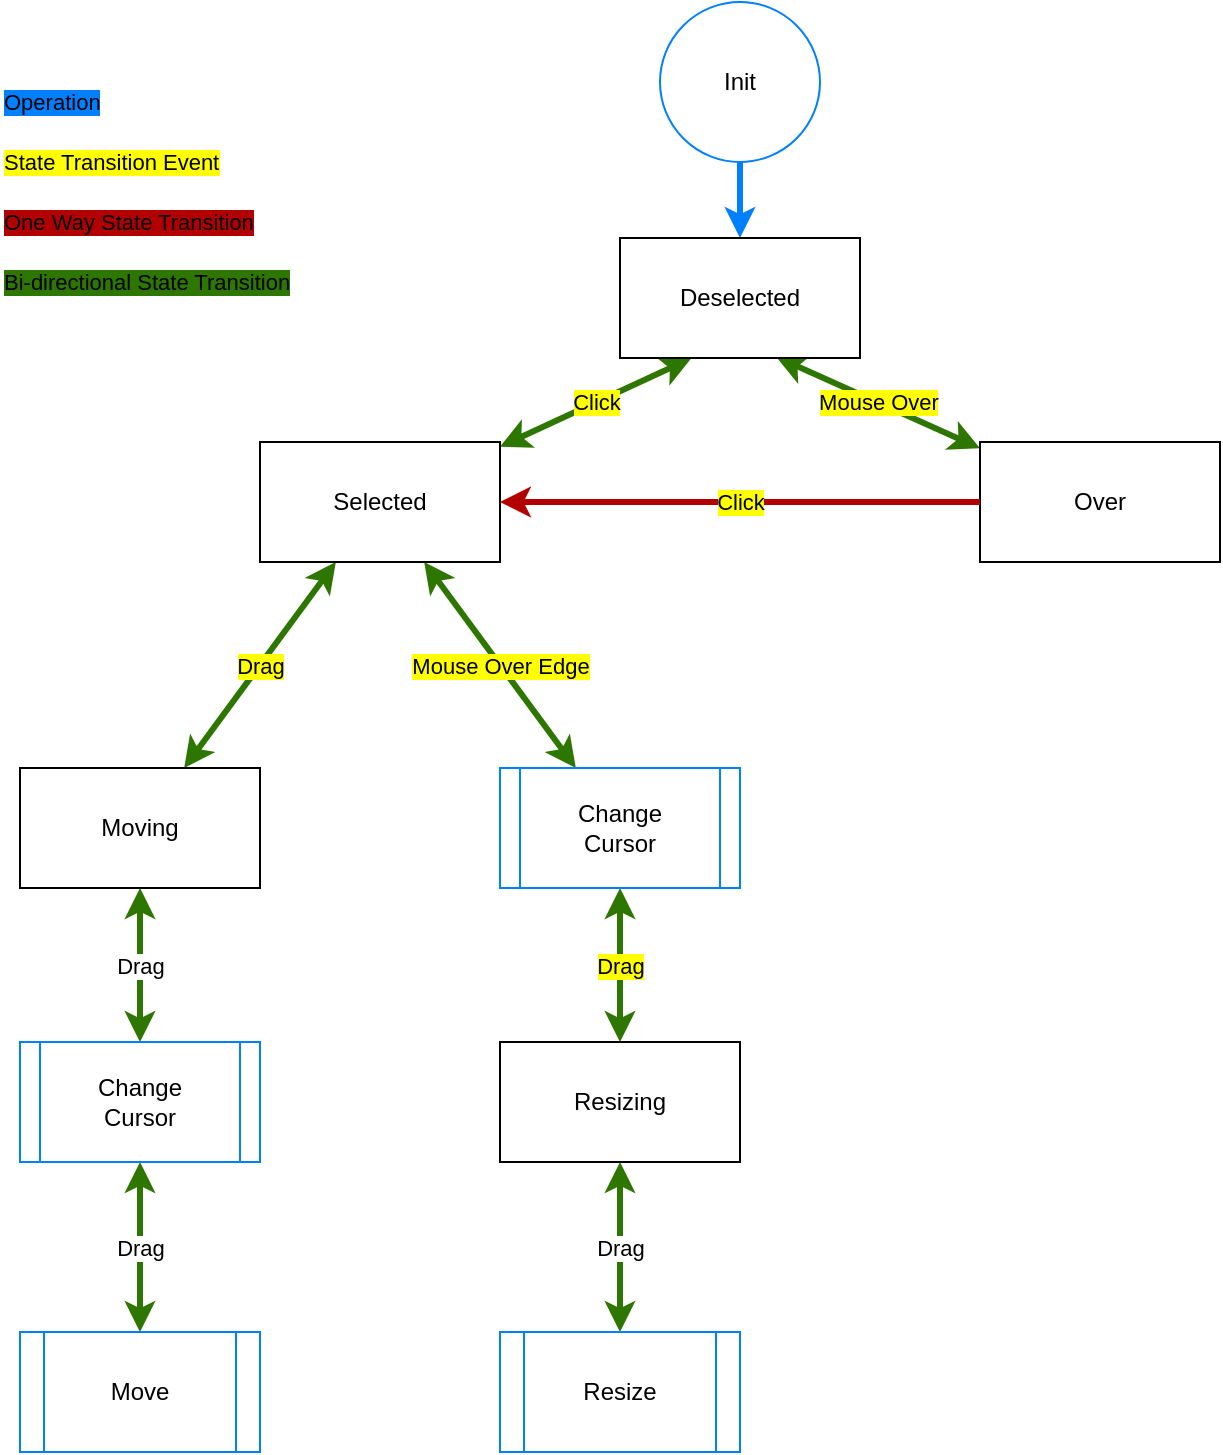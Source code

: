 <mxfile>
    <diagram name="Page-1" id="16KSKgsb6A-caUSwm22u">
        <mxGraphModel dx="666" dy="923" grid="1" gridSize="10" guides="1" tooltips="1" connect="1" arrows="1" fold="1" page="1" pageScale="1" pageWidth="1100" pageHeight="850" math="0" shadow="0">
            <root>
                <mxCell id="0"/>
                <mxCell id="1" parent="0"/>
                <mxCell id="CQLGU1wXUIRpROZoo12C-10" value="Click" style="rounded=0;orthogonalLoop=1;jettySize=auto;html=1;startArrow=classic;startFill=1;exitX=0.297;exitY=1.003;exitDx=0;exitDy=0;exitPerimeter=0;fillColor=#60a917;strokeColor=#2D7600;strokeWidth=3;labelBackgroundColor=#FFFF00;fontColor=#000000;" parent="1" source="CQLGU1wXUIRpROZoo12C-7" target="CQLGU1wXUIRpROZoo12C-9" edge="1">
                    <mxGeometry relative="1" as="geometry"/>
                </mxCell>
                <object label="Mouse Over" hedietLinkedDataV1_path="../../../include/BOUNDING_BOX/BOUNDING_BOX.BAS" hedietLinkedDataV1_start_col_x-num="0" hedietLinkedDataV1_start_line_x-num="168" hedietLinkedDataV1_end_col_x-num="28" hedietLinkedDataV1_end_line_x-num="170" id="CQLGU1wXUIRpROZoo12C-12">
                    <mxCell style="rounded=0;orthogonalLoop=1;jettySize=auto;html=1;startArrow=classic;startFill=1;exitX=0.65;exitY=0.99;exitDx=0;exitDy=0;exitPerimeter=0;fillColor=#60a917;strokeColor=#2D7600;strokeWidth=3;labelBackgroundColor=#FFFF00;fontColor=#000000;" parent="1" source="CQLGU1wXUIRpROZoo12C-7" target="CQLGU1wXUIRpROZoo12C-11" edge="1">
                        <mxGeometry x="0.0" relative="1" as="geometry">
                            <mxPoint x="600" y="251" as="sourcePoint"/>
                            <mxPoint as="offset"/>
                        </mxGeometry>
                    </mxCell>
                </object>
                <mxCell id="CQLGU1wXUIRpROZoo12C-21" value="" style="edgeStyle=orthogonalEdgeStyle;rounded=0;orthogonalLoop=1;jettySize=auto;html=1;startArrow=classic;startFill=1;endArrow=none;endFill=0;fillColor=#1ba1e2;strokeColor=#007FFF;strokeWidth=3;" parent="1" source="CQLGU1wXUIRpROZoo12C-7" target="CQLGU1wXUIRpROZoo12C-20" edge="1">
                    <mxGeometry x="0.1" relative="1" as="geometry">
                        <mxPoint as="offset"/>
                    </mxGeometry>
                </mxCell>
                <object label="Deselected" hedietLinkedDataV1_path="../../../include/BOUNDING_BOX/BOUNDING_BOX.BAS" hedietLinkedDataV1_start_col_x-num="0" hedietLinkedDataV1_start_line_x-num="167" hedietLinkedDataV1_end_col_x-num="14" hedietLinkedDataV1_end_line_x-num="171" id="CQLGU1wXUIRpROZoo12C-7">
                    <mxCell style="rounded=0;whiteSpace=wrap;html=1;" parent="1" vertex="1">
                        <mxGeometry x="510" y="188" width="120" height="60" as="geometry"/>
                    </mxCell>
                </object>
                <object label="Drag" hedietLinkedDataV1_path="../../../include/BOUNDING_BOX/BOUNDING_BOX.BAS" hedietLinkedDataV1_start_col_x-num="0" hedietLinkedDataV1_start_line_x-num="111" hedietLinkedDataV1_end_col_x-num="0" hedietLinkedDataV1_end_line_x-num="137" id="CQLGU1wXUIRpROZoo12C-15">
                    <mxCell style="rounded=0;orthogonalLoop=1;jettySize=auto;html=1;startArrow=classic;startFill=1;fillColor=#60a917;strokeColor=#2D7600;strokeWidth=3;labelBackgroundColor=#FFFF00;fontColor=#000000;" parent="1" source="CQLGU1wXUIRpROZoo12C-9" target="CQLGU1wXUIRpROZoo12C-13" edge="1">
                        <mxGeometry relative="1" as="geometry"/>
                    </mxCell>
                </object>
                <mxCell id="CQLGU1wXUIRpROZoo12C-17" value="Mouse Over Edge" style="rounded=0;orthogonalLoop=1;jettySize=auto;html=1;startArrow=classic;startFill=1;fillColor=#60a917;strokeColor=#2D7600;strokeWidth=3;labelBackgroundColor=#FFFF00;fontColor=#000000;" parent="1" source="CQLGU1wXUIRpROZoo12C-9" edge="1">
                    <mxGeometry relative="1" as="geometry">
                        <mxPoint x="487.914" y="453" as="targetPoint"/>
                    </mxGeometry>
                </mxCell>
                <object label="Selected" hedietLinkedDataV1_path="../../../include/BOUNDING_BOX/BOUNDING_BOX.BAS" hedietLinkedDataV1_start_col_x-num="1" hedietLinkedDataV1_start_line_x-num="110" hedietLinkedDataV1_end_col_x-num="18" hedietLinkedDataV1_end_line_x-num="166" id="CQLGU1wXUIRpROZoo12C-9">
                    <mxCell style="rounded=0;whiteSpace=wrap;html=1;" parent="1" vertex="1">
                        <mxGeometry x="330" y="290" width="120" height="60" as="geometry"/>
                    </mxCell>
                </object>
                <object label="Over" hedietLinkedDataV1_path="../../../include/BOUNDING_BOX/BOUNDING_BOX.BAS" hedietLinkedDataV1_start_col_x-num="0" hedietLinkedDataV1_start_line_x-num="168" hedietLinkedDataV1_end_col_x-num="76" hedietLinkedDataV1_end_line_x-num="168" id="CQLGU1wXUIRpROZoo12C-11">
                    <mxCell style="rounded=0;whiteSpace=wrap;html=1;" parent="1" vertex="1">
                        <mxGeometry x="690" y="290" width="120" height="60" as="geometry"/>
                    </mxCell>
                </object>
                <mxCell id="CQLGU1wXUIRpROZoo12C-13" value="Moving" style="rounded=0;whiteSpace=wrap;html=1;" parent="1" vertex="1">
                    <mxGeometry x="210" y="453" width="120" height="60" as="geometry"/>
                </mxCell>
                <object label="Drag" hedietLinkedDataV1_path="../../../include/BOUNDING_BOX/BOUNDING_BOX.BAS" hedietLinkedDataV1_start_col_x-num="0" hedietLinkedDataV1_start_line_x-num="111" hedietLinkedDataV1_end_col_x-num="0" hedietLinkedDataV1_end_line_x-num="122" id="CQLGU1wXUIRpROZoo12C-24">
                    <mxCell style="rounded=0;orthogonalLoop=1;jettySize=auto;html=1;strokeWidth=3;fillColor=#60a917;strokeColor=#2D7600;startArrow=classic;startFill=1;fontColor=#000000;labelBackgroundColor=#FFFF00;" parent="1" source="CQLGU1wXUIRpROZoo12C-16" target="CQLGU1wXUIRpROZoo12C-23" edge="1">
                        <mxGeometry relative="1" as="geometry"/>
                    </mxCell>
                </object>
                <object label="Change Cursor" hedietLinkedDataV1_path="../../../include/BOUNDING_BOX/BOUNDING_BOX.BAS" hedietLinkedDataV1_start_col_x-num="0" hedietLinkedDataV1_start_line_x-num="138" hedietLinkedDataV1_end_col_x-num="18" hedietLinkedDataV1_end_line_x-num="166" id="CQLGU1wXUIRpROZoo12C-16">
                    <mxCell style="rounded=0;whiteSpace=wrap;html=1;shape=process;fixedSize=1;backgroundOutline=1;size=10;strokeColor=#007FFF;" parent="1" vertex="1">
                        <mxGeometry x="450" y="453" width="120" height="60" as="geometry"/>
                    </mxCell>
                </object>
                <object label="Click" hedietLinkedDataV1_path="../../../include/BOUNDING_BOX/BOUNDING_BOX.BAS" hedietLinkedDataV1_start_col_x-num="0" hedietLinkedDataV1_start_line_x-num="94" hedietLinkedDataV1_end_col_x-num="14" hedietLinkedDataV1_end_line_x-num="102" id="CQLGU1wXUIRpROZoo12C-18">
                    <mxCell style="rounded=0;orthogonalLoop=1;jettySize=auto;html=1;fillColor=#e51400;strokeColor=#B20000;strokeWidth=3;labelBackgroundColor=#FFFF00;fontColor=#000000;" parent="1" source="CQLGU1wXUIRpROZoo12C-11" target="CQLGU1wXUIRpROZoo12C-9" edge="1">
                        <mxGeometry relative="1" as="geometry">
                            <mxPoint x="769.04" y="248" as="sourcePoint"/>
                            <mxPoint x="630.0" y="322.64" as="targetPoint"/>
                        </mxGeometry>
                    </mxCell>
                </object>
                <object label="Init" hedietLinkedDataV1_path="../../../include/BOUNDING_BOX/BOUNDING_BOX.BAS" hedietLinkedDataV1_start_col_x-num="0" hedietLinkedDataV1_start_line_x-num="31" hedietLinkedDataV1_end_col_x-num="10" hedietLinkedDataV1_end_line_x-num="34" id="CQLGU1wXUIRpROZoo12C-20">
                    <mxCell style="ellipse;whiteSpace=wrap;html=1;rounded=0;strokeColor=#007FFF;" parent="1" vertex="1">
                        <mxGeometry x="530" y="70" width="80" height="80" as="geometry"/>
                    </mxCell>
                </object>
                <object label="Drag" hedietLinkedDataV1_path="../../../include/BOUNDING_BOX/BOUNDING_BOX.BAS" hedietLinkedDataV1_start_col_x-num="0" hedietLinkedDataV1_start_line_x-num="115" hedietLinkedDataV1_end_col_x-num="30" hedietLinkedDataV1_end_line_x-num="121" id="CQLGU1wXUIRpROZoo12C-29">
                    <mxCell style="edgeStyle=orthogonalEdgeStyle;rounded=0;orthogonalLoop=1;jettySize=auto;html=1;strokeWidth=3;strokeColor=#2D7600;fillColor=#60a917;startArrow=classic;startFill=1;labelBackgroundColor=default;fontColor=#000000;" parent="1" source="CQLGU1wXUIRpROZoo12C-23" target="CQLGU1wXUIRpROZoo12C-28" edge="1">
                        <mxGeometry relative="1" as="geometry"/>
                    </mxCell>
                </object>
                <object label="Resizing" hedietLinkedDataV1_path="../../../include/BOUNDING_BOX/BOUNDING_BOX.BAS" hedietLinkedDataV1_start_col_x-num="0" hedietLinkedDataV1_start_line_x-num="113" hedietLinkedDataV1_end_col_x-num="0" hedietLinkedDataV1_end_line_x-num="136" id="CQLGU1wXUIRpROZoo12C-23">
                    <mxCell style="rounded=0;whiteSpace=wrap;html=1;" parent="1" vertex="1">
                        <mxGeometry x="450" y="590" width="120" height="60" as="geometry"/>
                    </mxCell>
                </object>
                <object label="Resize" hedietLinkedDataV1_path="../../../include/BOUNDING_BOX/BOUNDING_BOX.BAS" hedietLinkedDataV1_start_col_x-num="0" hedietLinkedDataV1_start_line_x-num="116" hedietLinkedDataV1_end_col_x-num="0" hedietLinkedDataV1_end_line_x-num="118" id="CQLGU1wXUIRpROZoo12C-28">
                    <mxCell style="rounded=0;whiteSpace=wrap;html=1;shape=process;backgroundOutline=1;strokeColor=#007FFF;" parent="1" vertex="1">
                        <mxGeometry x="450" y="735" width="120" height="60" as="geometry"/>
                    </mxCell>
                </object>
                <mxCell id="CQLGU1wXUIRpROZoo12C-30" value="Move" style="rounded=0;whiteSpace=wrap;html=1;shape=process;backgroundOutline=1;strokeColor=#007FFF;" parent="1" vertex="1">
                    <mxGeometry x="210" y="735" width="120" height="60" as="geometry"/>
                </mxCell>
                <mxCell id="CQLGU1wXUIRpROZoo12C-31" value="Drag" style="rounded=0;orthogonalLoop=1;jettySize=auto;html=1;strokeWidth=3;strokeColor=#2D7600;fillColor=#60a917;startArrow=classic;startFill=1;labelBackgroundColor=default;fontColor=#000000;" parent="1" source="CQLGU1wXUIRpROZoo12C-32" target="CQLGU1wXUIRpROZoo12C-30" edge="1">
                    <mxGeometry relative="1" as="geometry">
                        <mxPoint x="760" y="543" as="sourcePoint"/>
                        <mxPoint x="760" y="620" as="targetPoint"/>
                    </mxGeometry>
                </mxCell>
                <mxCell id="CQLGU1wXUIRpROZoo12C-33" value="Drag" style="rounded=0;orthogonalLoop=1;jettySize=auto;html=1;strokeWidth=3;strokeColor=#2D7600;fillColor=#60a917;startArrow=classic;startFill=1;labelBackgroundColor=default;fontColor=#000000;" parent="1" source="CQLGU1wXUIRpROZoo12C-13" target="CQLGU1wXUIRpROZoo12C-32" edge="1">
                    <mxGeometry relative="1" as="geometry">
                        <mxPoint x="270" y="513" as="sourcePoint"/>
                        <mxPoint x="270" y="690" as="targetPoint"/>
                    </mxGeometry>
                </mxCell>
                <mxCell id="CQLGU1wXUIRpROZoo12C-32" value="Change Cursor" style="rounded=0;whiteSpace=wrap;html=1;shape=process;fixedSize=1;backgroundOutline=1;size=10;strokeColor=#007FFF;" parent="1" vertex="1">
                    <mxGeometry x="210" y="590" width="120" height="60" as="geometry"/>
                </mxCell>
                <mxCell id="CQLGU1wXUIRpROZoo12C-34" value="State Transition Event" style="text;html=1;strokeColor=none;fillColor=none;align=left;verticalAlign=middle;whiteSpace=wrap;rounded=0;fontSize=11;fontFamily=Helvetica;fontColor=#000000;labelBackgroundColor=#FFFF00;endArrow=classic;strokeWidth=3;startArrow=classic;startFill=1;spacingLeft=0;" parent="1" vertex="1">
                    <mxGeometry x="200" y="135" width="160" height="30" as="geometry"/>
                </mxCell>
                <mxCell id="CQLGU1wXUIRpROZoo12C-35" value="One Way State Transition" style="text;html=1;strokeColor=none;fillColor=none;align=left;verticalAlign=middle;whiteSpace=wrap;rounded=0;fontSize=11;fontFamily=Helvetica;fontColor=#000000;labelBackgroundColor=#B20000;endArrow=classic;strokeWidth=3;startArrow=classic;startFill=1;spacingLeft=0;" parent="1" vertex="1">
                    <mxGeometry x="200" y="165" width="160" height="30" as="geometry"/>
                </mxCell>
                <mxCell id="CQLGU1wXUIRpROZoo12C-36" value="Bi-directional State Transition" style="text;html=1;strokeColor=none;fillColor=none;align=left;verticalAlign=middle;whiteSpace=wrap;rounded=0;fontSize=11;fontFamily=Helvetica;fontColor=#000000;labelBackgroundColor=#2D7600;endArrow=classic;strokeWidth=3;startArrow=classic;startFill=1;spacingLeft=0;" parent="1" vertex="1">
                    <mxGeometry x="200" y="195" width="160" height="30" as="geometry"/>
                </mxCell>
                <mxCell id="CQLGU1wXUIRpROZoo12C-37" value="Operation" style="text;html=1;strokeColor=none;fillColor=none;align=left;verticalAlign=middle;whiteSpace=wrap;rounded=0;fontSize=11;fontFamily=Helvetica;fontColor=#000000;labelBackgroundColor=#007FFF;endArrow=classic;strokeWidth=3;startArrow=classic;startFill=1;spacingLeft=0;" parent="1" vertex="1">
                    <mxGeometry x="200" y="105" width="160" height="30" as="geometry"/>
                </mxCell>
            </root>
        </mxGraphModel>
    </diagram>
</mxfile>